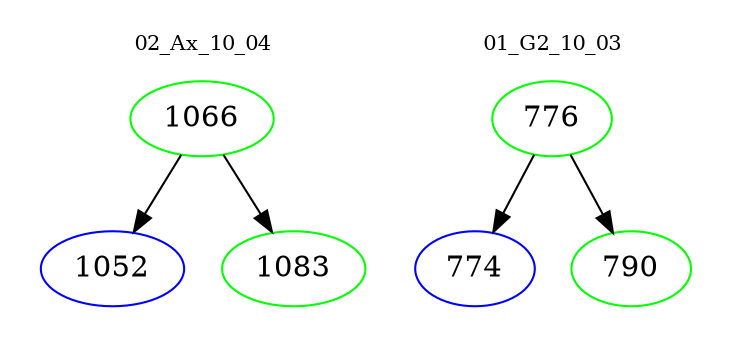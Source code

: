digraph{
subgraph cluster_0 {
color = white
label = "02_Ax_10_04";
fontsize=10;
T0_1066 [label="1066", color="green"]
T0_1066 -> T0_1052 [color="black"]
T0_1052 [label="1052", color="blue"]
T0_1066 -> T0_1083 [color="black"]
T0_1083 [label="1083", color="green"]
}
subgraph cluster_1 {
color = white
label = "01_G2_10_03";
fontsize=10;
T1_776 [label="776", color="green"]
T1_776 -> T1_774 [color="black"]
T1_774 [label="774", color="blue"]
T1_776 -> T1_790 [color="black"]
T1_790 [label="790", color="green"]
}
}
